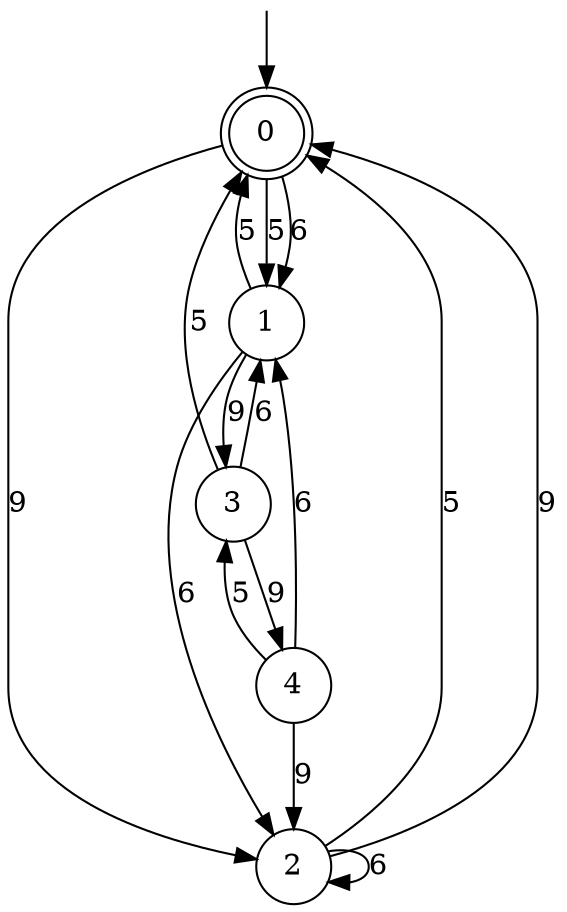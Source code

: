 digraph g {

	s0 [shape="doublecircle" label="0"];
	s1 [shape="circle" label="1"];
	s2 [shape="circle" label="2"];
	s3 [shape="circle" label="3"];
	s4 [shape="circle" label="4"];
	s0 -> s1 [label="5"];
	s0 -> s1 [label="6"];
	s0 -> s2 [label="9"];
	s1 -> s0 [label="5"];
	s1 -> s2 [label="6"];
	s1 -> s3 [label="9"];
	s2 -> s0 [label="5"];
	s2 -> s2 [label="6"];
	s2 -> s0 [label="9"];
	s3 -> s0 [label="5"];
	s3 -> s1 [label="6"];
	s3 -> s4 [label="9"];
	s4 -> s3 [label="5"];
	s4 -> s1 [label="6"];
	s4 -> s2 [label="9"];

__start0 [label="" shape="none" width="0" height="0"];
__start0 -> s0;

}
